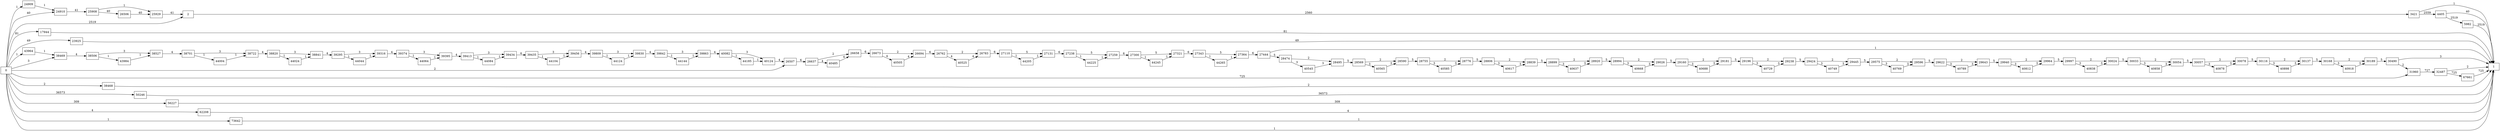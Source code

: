 digraph {
	graph [rankdir=LR]
	node [shape=rectangle]
	2 -> 3421 [label=2560]
	3421 -> 1 [label=1]
	3421 -> 4405 [label=2559]
	4405 -> 1 [label=40]
	4405 -> 5982 [label=2519]
	5982 -> 1 [label=2519]
	17944 -> 1 [label=81]
	23925 -> 1 [label=49]
	24909 -> 24910 [label=1]
	24910 -> 25908 [label=41]
	25908 -> 25929 [label=1]
	25908 -> 26506 [label=40]
	25929 -> 2 [label=41]
	26506 -> 25929 [label=40]
	26507 -> 26637 [label=6]
	26637 -> 26658 [label=2]
	26637 -> 40485 [label=4]
	26658 -> 26673 [label=6]
	26673 -> 26694 [label=2]
	26673 -> 40505 [label=4]
	26694 -> 26762 [label=6]
	26762 -> 26783 [label=2]
	26762 -> 40525 [label=4]
	26783 -> 27110 [label=6]
	27110 -> 27131 [label=5]
	27110 -> 44205 [label=1]
	27131 -> 27238 [label=6]
	27238 -> 27259 [label=5]
	27238 -> 44225 [label=1]
	27259 -> 27300 [label=6]
	27300 -> 27321 [label=5]
	27300 -> 44245 [label=1]
	27321 -> 27343 [label=6]
	27343 -> 27364 [label=5]
	27343 -> 44265 [label=1]
	27364 -> 27444 [label=6]
	27444 -> 1 [label=1]
	27444 -> 28474 [label=5]
	28474 -> 28495 [label=2]
	28474 -> 40545 [label=3]
	28495 -> 28569 [label=5]
	28569 -> 28590 [label=2]
	28569 -> 40565 [label=3]
	28590 -> 28755 [label=5]
	28755 -> 28776 [label=2]
	28755 -> 40585 [label=3]
	28776 -> 28806 [label=5]
	28806 -> 28839 [label=2]
	28806 -> 40617 [label=3]
	28839 -> 28899 [label=5]
	28899 -> 28920 [label=2]
	28899 -> 40637 [label=3]
	28920 -> 28994 [label=5]
	28994 -> 29026 [label=2]
	28994 -> 40668 [label=3]
	29026 -> 29160 [label=5]
	29160 -> 29181 [label=2]
	29160 -> 40688 [label=3]
	29181 -> 29196 [label=5]
	29196 -> 29238 [label=2]
	29196 -> 40729 [label=3]
	29238 -> 29424 [label=5]
	29424 -> 29445 [label=2]
	29424 -> 40749 [label=3]
	29445 -> 29575 [label=5]
	29575 -> 29596 [label=2]
	29575 -> 40769 [label=3]
	29596 -> 29622 [label=5]
	29622 -> 29643 [label=2]
	29622 -> 40789 [label=3]
	29643 -> 29940 [label=5]
	29940 -> 29964 [label=2]
	29940 -> 40812 [label=3]
	29964 -> 29997 [label=5]
	29997 -> 30024 [label=2]
	29997 -> 40838 [label=3]
	30024 -> 30033 [label=5]
	30033 -> 30054 [label=2]
	30033 -> 40858 [label=3]
	30054 -> 30057 [label=5]
	30057 -> 30078 [label=2]
	30057 -> 40878 [label=3]
	30078 -> 30116 [label=5]
	30116 -> 30137 [label=2]
	30116 -> 40898 [label=3]
	30137 -> 30168 [label=5]
	30168 -> 30189 [label=2]
	30168 -> 40918 [label=3]
	30189 -> 30490 [label=5]
	30490 -> 1 [label=3]
	30490 -> 31960 [label=2]
	31960 -> 32487 [label=727]
	32487 -> 1 [label=2]
	32487 -> 67661 [label=725]
	38468 -> 1 [label=2]
	38469 -> 38506 [label=4]
	38506 -> 38527 [label=3]
	38506 -> 43984 [label=1]
	38527 -> 38701 [label=4]
	38701 -> 38722 [label=3]
	38701 -> 44004 [label=1]
	38722 -> 38820 [label=4]
	38820 -> 38841 [label=3]
	38820 -> 44024 [label=1]
	38841 -> 39295 [label=4]
	39295 -> 39316 [label=3]
	39295 -> 44044 [label=1]
	39316 -> 39374 [label=4]
	39374 -> 39395 [label=3]
	39374 -> 44064 [label=1]
	39395 -> 39413 [label=4]
	39413 -> 39434 [label=3]
	39413 -> 44084 [label=1]
	39434 -> 39435 [label=4]
	39435 -> 39456 [label=3]
	39435 -> 44104 [label=1]
	39456 -> 39809 [label=4]
	39809 -> 39830 [label=3]
	39809 -> 44124 [label=1]
	39830 -> 39842 [label=4]
	39842 -> 39863 [label=3]
	39842 -> 44144 [label=1]
	39863 -> 40082 [label=4]
	40082 -> 40124 [label=3]
	40082 -> 44185 [label=1]
	40124 -> 26507 [label=4]
	40485 -> 26658 [label=4]
	40505 -> 26694 [label=4]
	40525 -> 26783 [label=4]
	40545 -> 28495 [label=3]
	40565 -> 28590 [label=3]
	40585 -> 28776 [label=3]
	40617 -> 28839 [label=3]
	40637 -> 28920 [label=3]
	40668 -> 29026 [label=3]
	40688 -> 29181 [label=3]
	40729 -> 29238 [label=3]
	40749 -> 29445 [label=3]
	40769 -> 29596 [label=3]
	40789 -> 29643 [label=3]
	40812 -> 29964 [label=3]
	40838 -> 30024 [label=3]
	40858 -> 30054 [label=3]
	40878 -> 30078 [label=3]
	40898 -> 30137 [label=3]
	40918 -> 30189 [label=3]
	43964 -> 38469 [label=1]
	43984 -> 38527 [label=1]
	44004 -> 38722 [label=1]
	44024 -> 38841 [label=1]
	44044 -> 39316 [label=1]
	44064 -> 39395 [label=1]
	44084 -> 39434 [label=1]
	44104 -> 39456 [label=1]
	44124 -> 39830 [label=1]
	44144 -> 39863 [label=1]
	44185 -> 40124 [label=1]
	44205 -> 27131 [label=1]
	44225 -> 27259 [label=1]
	44245 -> 27321 [label=1]
	44265 -> 27364 [label=1]
	50246 -> 1 [label=36573]
	56227 -> 1 [label=309]
	62208 -> 1 [label=4]
	67661 -> 1 [label=725]
	73642 -> 1 [label=1]
	0 -> 2 [label=2519]
	0 -> 24910 [label=40]
	0 -> 26507 [label=2]
	0 -> 38469 [label=3]
	0 -> 31960 [label=725]
	0 -> 1 [label=1]
	0 -> 17944 [label=81]
	0 -> 23925 [label=49]
	0 -> 24909 [label=1]
	0 -> 38468 [label=2]
	0 -> 43964 [label=1]
	0 -> 50246 [label=36573]
	0 -> 56227 [label=309]
	0 -> 62208 [label=4]
	0 -> 73642 [label=1]
}
